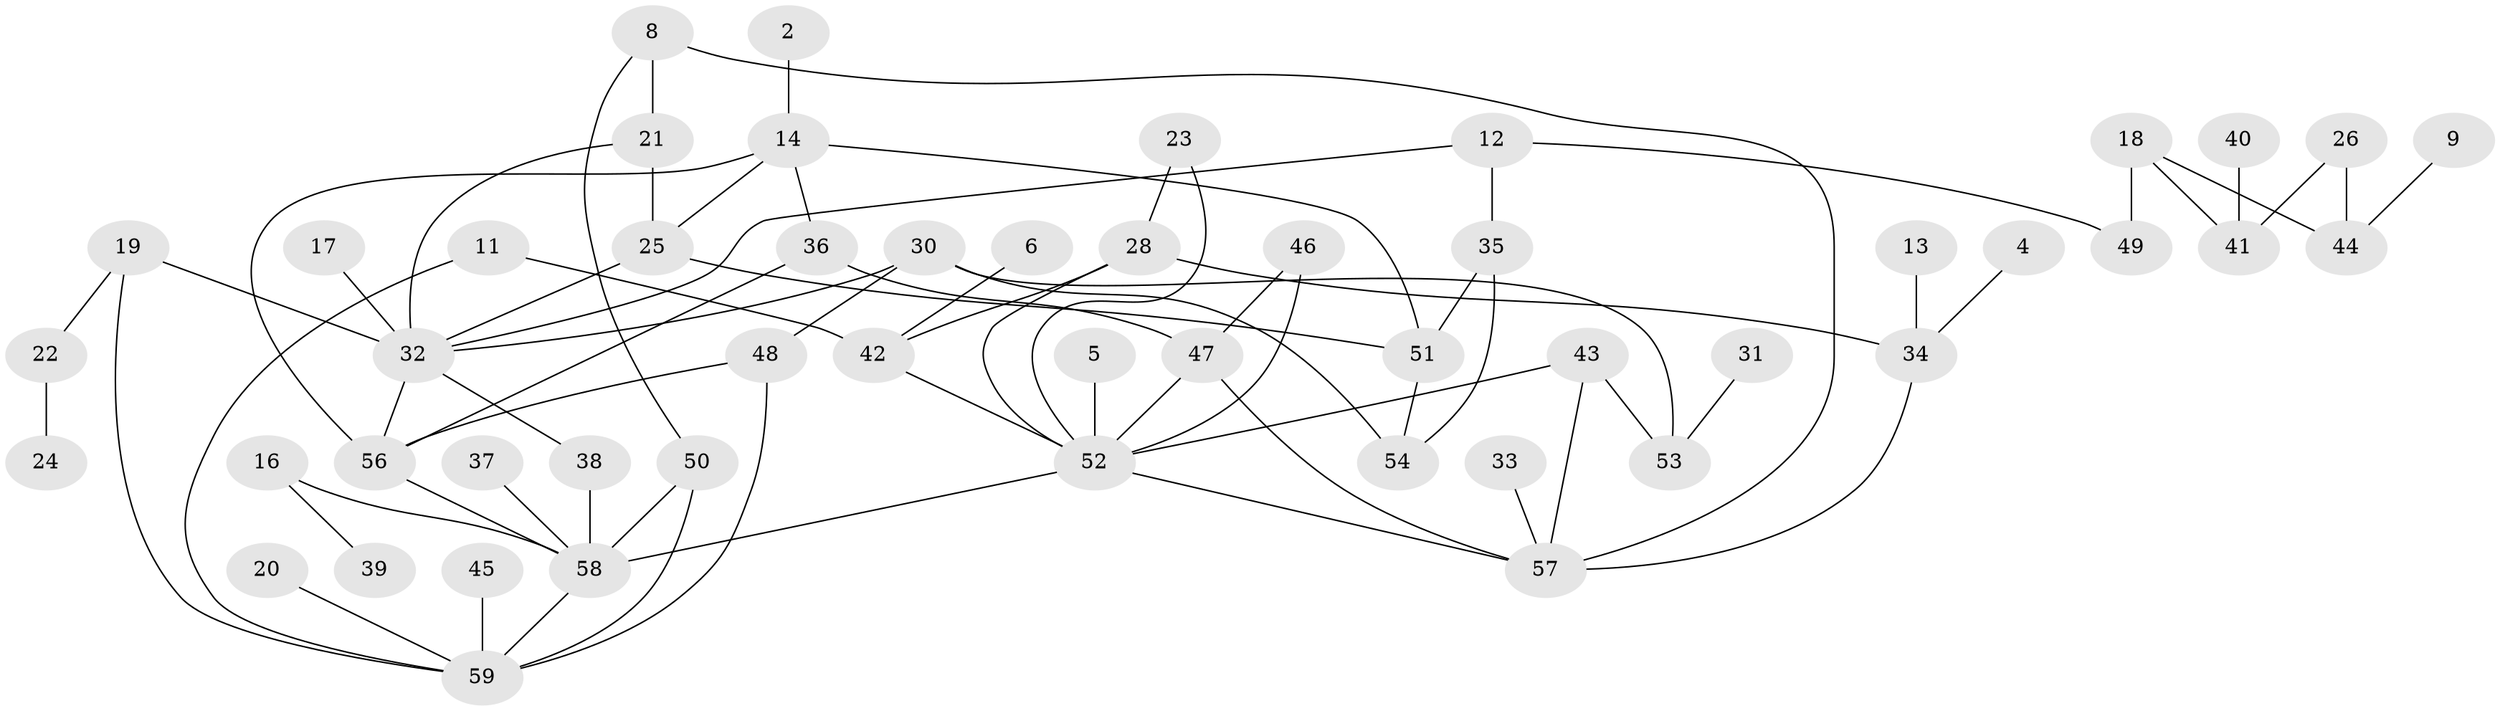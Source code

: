 // original degree distribution, {0: 0.059322033898305086, 2: 0.22033898305084745, 3: 0.211864406779661, 1: 0.3135593220338983, 4: 0.1271186440677966, 5: 0.059322033898305086, 7: 0.00847457627118644}
// Generated by graph-tools (version 1.1) at 2025/25/03/09/25 03:25:22]
// undirected, 51 vertices, 74 edges
graph export_dot {
graph [start="1"]
  node [color=gray90,style=filled];
  2;
  4;
  5;
  6;
  8;
  9;
  11;
  12;
  13;
  14;
  16;
  17;
  18;
  19;
  20;
  21;
  22;
  23;
  24;
  25;
  26;
  28;
  30;
  31;
  32;
  33;
  34;
  35;
  36;
  37;
  38;
  39;
  40;
  41;
  42;
  43;
  44;
  45;
  46;
  47;
  48;
  49;
  50;
  51;
  52;
  53;
  54;
  56;
  57;
  58;
  59;
  2 -- 14 [weight=1.0];
  4 -- 34 [weight=1.0];
  5 -- 52 [weight=1.0];
  6 -- 42 [weight=1.0];
  8 -- 21 [weight=1.0];
  8 -- 50 [weight=1.0];
  8 -- 57 [weight=1.0];
  9 -- 44 [weight=1.0];
  11 -- 42 [weight=1.0];
  11 -- 59 [weight=1.0];
  12 -- 32 [weight=1.0];
  12 -- 35 [weight=1.0];
  12 -- 49 [weight=1.0];
  13 -- 34 [weight=1.0];
  14 -- 25 [weight=1.0];
  14 -- 36 [weight=1.0];
  14 -- 51 [weight=1.0];
  14 -- 56 [weight=1.0];
  16 -- 39 [weight=1.0];
  16 -- 58 [weight=1.0];
  17 -- 32 [weight=1.0];
  18 -- 41 [weight=1.0];
  18 -- 44 [weight=1.0];
  18 -- 49 [weight=1.0];
  19 -- 22 [weight=1.0];
  19 -- 32 [weight=1.0];
  19 -- 59 [weight=1.0];
  20 -- 59 [weight=1.0];
  21 -- 25 [weight=1.0];
  21 -- 32 [weight=1.0];
  22 -- 24 [weight=1.0];
  23 -- 28 [weight=1.0];
  23 -- 52 [weight=1.0];
  25 -- 32 [weight=1.0];
  25 -- 51 [weight=1.0];
  26 -- 41 [weight=1.0];
  26 -- 44 [weight=1.0];
  28 -- 34 [weight=1.0];
  28 -- 42 [weight=1.0];
  28 -- 52 [weight=1.0];
  30 -- 32 [weight=1.0];
  30 -- 48 [weight=1.0];
  30 -- 53 [weight=1.0];
  30 -- 54 [weight=1.0];
  31 -- 53 [weight=1.0];
  32 -- 38 [weight=1.0];
  32 -- 56 [weight=1.0];
  33 -- 57 [weight=1.0];
  34 -- 57 [weight=1.0];
  35 -- 51 [weight=1.0];
  35 -- 54 [weight=1.0];
  36 -- 47 [weight=1.0];
  36 -- 56 [weight=1.0];
  37 -- 58 [weight=1.0];
  38 -- 58 [weight=1.0];
  40 -- 41 [weight=1.0];
  42 -- 52 [weight=1.0];
  43 -- 52 [weight=1.0];
  43 -- 53 [weight=1.0];
  43 -- 57 [weight=1.0];
  45 -- 59 [weight=1.0];
  46 -- 47 [weight=1.0];
  46 -- 52 [weight=1.0];
  47 -- 52 [weight=1.0];
  47 -- 57 [weight=1.0];
  48 -- 56 [weight=1.0];
  48 -- 59 [weight=1.0];
  50 -- 58 [weight=1.0];
  50 -- 59 [weight=1.0];
  51 -- 54 [weight=1.0];
  52 -- 57 [weight=1.0];
  52 -- 58 [weight=1.0];
  56 -- 58 [weight=1.0];
  58 -- 59 [weight=1.0];
}

